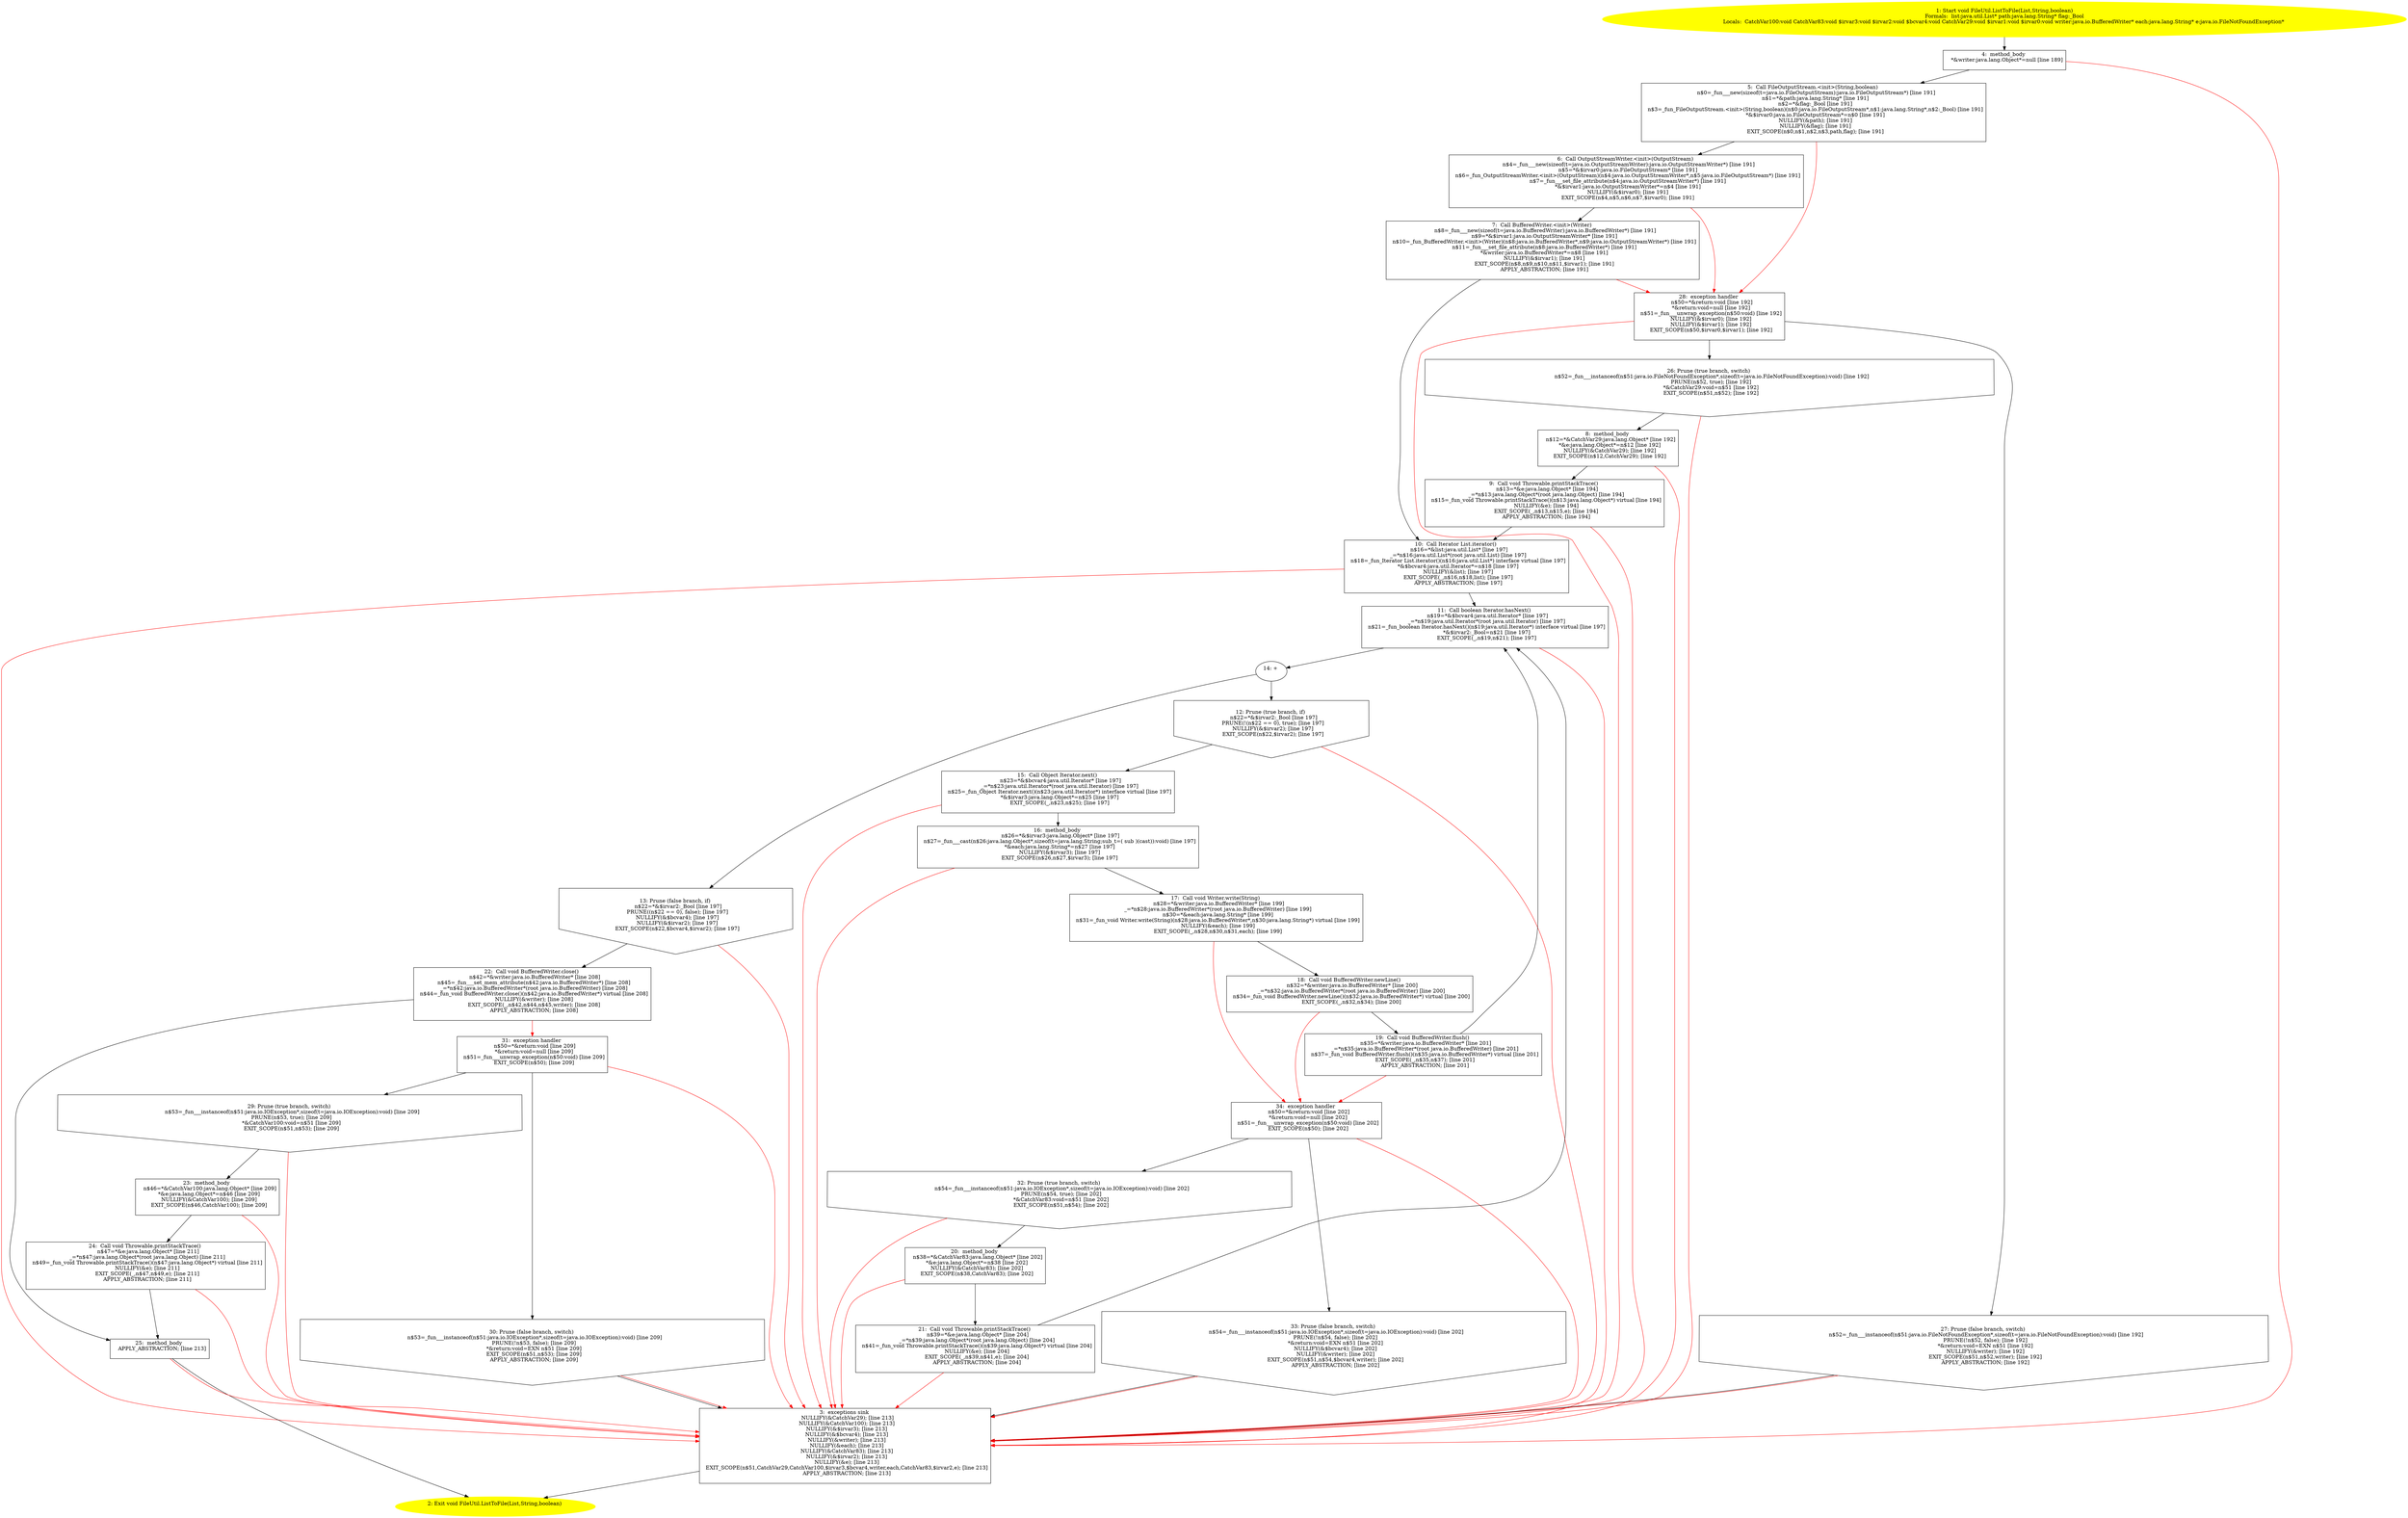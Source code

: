 /* @generated */
digraph cfg {
"com.dulishuo.util.FileUtil.ListToFile(java.util.List,java.lang.String,boolean):void.d28601994f10fabf56172f4384dc9c01_1" [label="1: Start void FileUtil.ListToFile(List,String,boolean)\nFormals:  list:java.util.List* path:java.lang.String* flag:_Bool\nLocals:  CatchVar100:void CatchVar83:void $irvar3:void $irvar2:void $bcvar4:void CatchVar29:void $irvar1:void $irvar0:void writer:java.io.BufferedWriter* each:java.lang.String* e:java.io.FileNotFoundException* \n  " color=yellow style=filled]
	

	 "com.dulishuo.util.FileUtil.ListToFile(java.util.List,java.lang.String,boolean):void.d28601994f10fabf56172f4384dc9c01_1" -> "com.dulishuo.util.FileUtil.ListToFile(java.util.List,java.lang.String,boolean):void.d28601994f10fabf56172f4384dc9c01_4" ;
"com.dulishuo.util.FileUtil.ListToFile(java.util.List,java.lang.String,boolean):void.d28601994f10fabf56172f4384dc9c01_2" [label="2: Exit void FileUtil.ListToFile(List,String,boolean) \n  " color=yellow style=filled]
	

"com.dulishuo.util.FileUtil.ListToFile(java.util.List,java.lang.String,boolean):void.d28601994f10fabf56172f4384dc9c01_3" [label="3:  exceptions sink \n   NULLIFY(&CatchVar29); [line 213]\n  NULLIFY(&CatchVar100); [line 213]\n  NULLIFY(&$irvar3); [line 213]\n  NULLIFY(&$bcvar4); [line 213]\n  NULLIFY(&writer); [line 213]\n  NULLIFY(&each); [line 213]\n  NULLIFY(&CatchVar83); [line 213]\n  NULLIFY(&$irvar2); [line 213]\n  NULLIFY(&e); [line 213]\n  EXIT_SCOPE(n$51,CatchVar29,CatchVar100,$irvar3,$bcvar4,writer,each,CatchVar83,$irvar2,e); [line 213]\n  APPLY_ABSTRACTION; [line 213]\n " shape="box"]
	

	 "com.dulishuo.util.FileUtil.ListToFile(java.util.List,java.lang.String,boolean):void.d28601994f10fabf56172f4384dc9c01_3" -> "com.dulishuo.util.FileUtil.ListToFile(java.util.List,java.lang.String,boolean):void.d28601994f10fabf56172f4384dc9c01_2" ;
"com.dulishuo.util.FileUtil.ListToFile(java.util.List,java.lang.String,boolean):void.d28601994f10fabf56172f4384dc9c01_4" [label="4:  method_body \n   *&writer:java.lang.Object*=null [line 189]\n " shape="box"]
	

	 "com.dulishuo.util.FileUtil.ListToFile(java.util.List,java.lang.String,boolean):void.d28601994f10fabf56172f4384dc9c01_4" -> "com.dulishuo.util.FileUtil.ListToFile(java.util.List,java.lang.String,boolean):void.d28601994f10fabf56172f4384dc9c01_5" ;
	 "com.dulishuo.util.FileUtil.ListToFile(java.util.List,java.lang.String,boolean):void.d28601994f10fabf56172f4384dc9c01_4" -> "com.dulishuo.util.FileUtil.ListToFile(java.util.List,java.lang.String,boolean):void.d28601994f10fabf56172f4384dc9c01_3" [color="red" ];
"com.dulishuo.util.FileUtil.ListToFile(java.util.List,java.lang.String,boolean):void.d28601994f10fabf56172f4384dc9c01_5" [label="5:  Call FileOutputStream.<init>(String,boolean) \n   n$0=_fun___new(sizeof(t=java.io.FileOutputStream):java.io.FileOutputStream*) [line 191]\n  n$1=*&path:java.lang.String* [line 191]\n  n$2=*&flag:_Bool [line 191]\n  n$3=_fun_FileOutputStream.<init>(String,boolean)(n$0:java.io.FileOutputStream*,n$1:java.lang.String*,n$2:_Bool) [line 191]\n  *&$irvar0:java.io.FileOutputStream*=n$0 [line 191]\n  NULLIFY(&path); [line 191]\n  NULLIFY(&flag); [line 191]\n  EXIT_SCOPE(n$0,n$1,n$2,n$3,path,flag); [line 191]\n " shape="box"]
	

	 "com.dulishuo.util.FileUtil.ListToFile(java.util.List,java.lang.String,boolean):void.d28601994f10fabf56172f4384dc9c01_5" -> "com.dulishuo.util.FileUtil.ListToFile(java.util.List,java.lang.String,boolean):void.d28601994f10fabf56172f4384dc9c01_6" ;
	 "com.dulishuo.util.FileUtil.ListToFile(java.util.List,java.lang.String,boolean):void.d28601994f10fabf56172f4384dc9c01_5" -> "com.dulishuo.util.FileUtil.ListToFile(java.util.List,java.lang.String,boolean):void.d28601994f10fabf56172f4384dc9c01_28" [color="red" ];
"com.dulishuo.util.FileUtil.ListToFile(java.util.List,java.lang.String,boolean):void.d28601994f10fabf56172f4384dc9c01_6" [label="6:  Call OutputStreamWriter.<init>(OutputStream) \n   n$4=_fun___new(sizeof(t=java.io.OutputStreamWriter):java.io.OutputStreamWriter*) [line 191]\n  n$5=*&$irvar0:java.io.FileOutputStream* [line 191]\n  n$6=_fun_OutputStreamWriter.<init>(OutputStream)(n$4:java.io.OutputStreamWriter*,n$5:java.io.FileOutputStream*) [line 191]\n  n$7=_fun___set_file_attribute(n$4:java.io.OutputStreamWriter*) [line 191]\n  *&$irvar1:java.io.OutputStreamWriter*=n$4 [line 191]\n  NULLIFY(&$irvar0); [line 191]\n  EXIT_SCOPE(n$4,n$5,n$6,n$7,$irvar0); [line 191]\n " shape="box"]
	

	 "com.dulishuo.util.FileUtil.ListToFile(java.util.List,java.lang.String,boolean):void.d28601994f10fabf56172f4384dc9c01_6" -> "com.dulishuo.util.FileUtil.ListToFile(java.util.List,java.lang.String,boolean):void.d28601994f10fabf56172f4384dc9c01_7" ;
	 "com.dulishuo.util.FileUtil.ListToFile(java.util.List,java.lang.String,boolean):void.d28601994f10fabf56172f4384dc9c01_6" -> "com.dulishuo.util.FileUtil.ListToFile(java.util.List,java.lang.String,boolean):void.d28601994f10fabf56172f4384dc9c01_28" [color="red" ];
"com.dulishuo.util.FileUtil.ListToFile(java.util.List,java.lang.String,boolean):void.d28601994f10fabf56172f4384dc9c01_7" [label="7:  Call BufferedWriter.<init>(Writer) \n   n$8=_fun___new(sizeof(t=java.io.BufferedWriter):java.io.BufferedWriter*) [line 191]\n  n$9=*&$irvar1:java.io.OutputStreamWriter* [line 191]\n  n$10=_fun_BufferedWriter.<init>(Writer)(n$8:java.io.BufferedWriter*,n$9:java.io.OutputStreamWriter*) [line 191]\n  n$11=_fun___set_file_attribute(n$8:java.io.BufferedWriter*) [line 191]\n  *&writer:java.io.BufferedWriter*=n$8 [line 191]\n  NULLIFY(&$irvar1); [line 191]\n  EXIT_SCOPE(n$8,n$9,n$10,n$11,$irvar1); [line 191]\n  APPLY_ABSTRACTION; [line 191]\n " shape="box"]
	

	 "com.dulishuo.util.FileUtil.ListToFile(java.util.List,java.lang.String,boolean):void.d28601994f10fabf56172f4384dc9c01_7" -> "com.dulishuo.util.FileUtil.ListToFile(java.util.List,java.lang.String,boolean):void.d28601994f10fabf56172f4384dc9c01_10" ;
	 "com.dulishuo.util.FileUtil.ListToFile(java.util.List,java.lang.String,boolean):void.d28601994f10fabf56172f4384dc9c01_7" -> "com.dulishuo.util.FileUtil.ListToFile(java.util.List,java.lang.String,boolean):void.d28601994f10fabf56172f4384dc9c01_28" [color="red" ];
"com.dulishuo.util.FileUtil.ListToFile(java.util.List,java.lang.String,boolean):void.d28601994f10fabf56172f4384dc9c01_8" [label="8:  method_body \n   n$12=*&CatchVar29:java.lang.Object* [line 192]\n  *&e:java.lang.Object*=n$12 [line 192]\n  NULLIFY(&CatchVar29); [line 192]\n  EXIT_SCOPE(n$12,CatchVar29); [line 192]\n " shape="box"]
	

	 "com.dulishuo.util.FileUtil.ListToFile(java.util.List,java.lang.String,boolean):void.d28601994f10fabf56172f4384dc9c01_8" -> "com.dulishuo.util.FileUtil.ListToFile(java.util.List,java.lang.String,boolean):void.d28601994f10fabf56172f4384dc9c01_9" ;
	 "com.dulishuo.util.FileUtil.ListToFile(java.util.List,java.lang.String,boolean):void.d28601994f10fabf56172f4384dc9c01_8" -> "com.dulishuo.util.FileUtil.ListToFile(java.util.List,java.lang.String,boolean):void.d28601994f10fabf56172f4384dc9c01_3" [color="red" ];
"com.dulishuo.util.FileUtil.ListToFile(java.util.List,java.lang.String,boolean):void.d28601994f10fabf56172f4384dc9c01_9" [label="9:  Call void Throwable.printStackTrace() \n   n$13=*&e:java.lang.Object* [line 194]\n  _=*n$13:java.lang.Object*(root java.lang.Object) [line 194]\n  n$15=_fun_void Throwable.printStackTrace()(n$13:java.lang.Object*) virtual [line 194]\n  NULLIFY(&e); [line 194]\n  EXIT_SCOPE(_,n$13,n$15,e); [line 194]\n  APPLY_ABSTRACTION; [line 194]\n " shape="box"]
	

	 "com.dulishuo.util.FileUtil.ListToFile(java.util.List,java.lang.String,boolean):void.d28601994f10fabf56172f4384dc9c01_9" -> "com.dulishuo.util.FileUtil.ListToFile(java.util.List,java.lang.String,boolean):void.d28601994f10fabf56172f4384dc9c01_10" ;
	 "com.dulishuo.util.FileUtil.ListToFile(java.util.List,java.lang.String,boolean):void.d28601994f10fabf56172f4384dc9c01_9" -> "com.dulishuo.util.FileUtil.ListToFile(java.util.List,java.lang.String,boolean):void.d28601994f10fabf56172f4384dc9c01_3" [color="red" ];
"com.dulishuo.util.FileUtil.ListToFile(java.util.List,java.lang.String,boolean):void.d28601994f10fabf56172f4384dc9c01_10" [label="10:  Call Iterator List.iterator() \n   n$16=*&list:java.util.List* [line 197]\n  _=*n$16:java.util.List*(root java.util.List) [line 197]\n  n$18=_fun_Iterator List.iterator()(n$16:java.util.List*) interface virtual [line 197]\n  *&$bcvar4:java.util.Iterator*=n$18 [line 197]\n  NULLIFY(&list); [line 197]\n  EXIT_SCOPE(_,n$16,n$18,list); [line 197]\n  APPLY_ABSTRACTION; [line 197]\n " shape="box"]
	

	 "com.dulishuo.util.FileUtil.ListToFile(java.util.List,java.lang.String,boolean):void.d28601994f10fabf56172f4384dc9c01_10" -> "com.dulishuo.util.FileUtil.ListToFile(java.util.List,java.lang.String,boolean):void.d28601994f10fabf56172f4384dc9c01_11" ;
	 "com.dulishuo.util.FileUtil.ListToFile(java.util.List,java.lang.String,boolean):void.d28601994f10fabf56172f4384dc9c01_10" -> "com.dulishuo.util.FileUtil.ListToFile(java.util.List,java.lang.String,boolean):void.d28601994f10fabf56172f4384dc9c01_3" [color="red" ];
"com.dulishuo.util.FileUtil.ListToFile(java.util.List,java.lang.String,boolean):void.d28601994f10fabf56172f4384dc9c01_11" [label="11:  Call boolean Iterator.hasNext() \n   n$19=*&$bcvar4:java.util.Iterator* [line 197]\n  _=*n$19:java.util.Iterator*(root java.util.Iterator) [line 197]\n  n$21=_fun_boolean Iterator.hasNext()(n$19:java.util.Iterator*) interface virtual [line 197]\n  *&$irvar2:_Bool=n$21 [line 197]\n  EXIT_SCOPE(_,n$19,n$21); [line 197]\n " shape="box"]
	

	 "com.dulishuo.util.FileUtil.ListToFile(java.util.List,java.lang.String,boolean):void.d28601994f10fabf56172f4384dc9c01_11" -> "com.dulishuo.util.FileUtil.ListToFile(java.util.List,java.lang.String,boolean):void.d28601994f10fabf56172f4384dc9c01_14" ;
	 "com.dulishuo.util.FileUtil.ListToFile(java.util.List,java.lang.String,boolean):void.d28601994f10fabf56172f4384dc9c01_11" -> "com.dulishuo.util.FileUtil.ListToFile(java.util.List,java.lang.String,boolean):void.d28601994f10fabf56172f4384dc9c01_3" [color="red" ];
"com.dulishuo.util.FileUtil.ListToFile(java.util.List,java.lang.String,boolean):void.d28601994f10fabf56172f4384dc9c01_12" [label="12: Prune (true branch, if) \n   n$22=*&$irvar2:_Bool [line 197]\n  PRUNE(!(n$22 == 0), true); [line 197]\n  NULLIFY(&$irvar2); [line 197]\n  EXIT_SCOPE(n$22,$irvar2); [line 197]\n " shape="invhouse"]
	

	 "com.dulishuo.util.FileUtil.ListToFile(java.util.List,java.lang.String,boolean):void.d28601994f10fabf56172f4384dc9c01_12" -> "com.dulishuo.util.FileUtil.ListToFile(java.util.List,java.lang.String,boolean):void.d28601994f10fabf56172f4384dc9c01_15" ;
	 "com.dulishuo.util.FileUtil.ListToFile(java.util.List,java.lang.String,boolean):void.d28601994f10fabf56172f4384dc9c01_12" -> "com.dulishuo.util.FileUtil.ListToFile(java.util.List,java.lang.String,boolean):void.d28601994f10fabf56172f4384dc9c01_3" [color="red" ];
"com.dulishuo.util.FileUtil.ListToFile(java.util.List,java.lang.String,boolean):void.d28601994f10fabf56172f4384dc9c01_13" [label="13: Prune (false branch, if) \n   n$22=*&$irvar2:_Bool [line 197]\n  PRUNE((n$22 == 0), false); [line 197]\n  NULLIFY(&$bcvar4); [line 197]\n  NULLIFY(&$irvar2); [line 197]\n  EXIT_SCOPE(n$22,$bcvar4,$irvar2); [line 197]\n " shape="invhouse"]
	

	 "com.dulishuo.util.FileUtil.ListToFile(java.util.List,java.lang.String,boolean):void.d28601994f10fabf56172f4384dc9c01_13" -> "com.dulishuo.util.FileUtil.ListToFile(java.util.List,java.lang.String,boolean):void.d28601994f10fabf56172f4384dc9c01_22" ;
	 "com.dulishuo.util.FileUtil.ListToFile(java.util.List,java.lang.String,boolean):void.d28601994f10fabf56172f4384dc9c01_13" -> "com.dulishuo.util.FileUtil.ListToFile(java.util.List,java.lang.String,boolean):void.d28601994f10fabf56172f4384dc9c01_3" [color="red" ];
"com.dulishuo.util.FileUtil.ListToFile(java.util.List,java.lang.String,boolean):void.d28601994f10fabf56172f4384dc9c01_14" [label="14: + \n  " ]
	

	 "com.dulishuo.util.FileUtil.ListToFile(java.util.List,java.lang.String,boolean):void.d28601994f10fabf56172f4384dc9c01_14" -> "com.dulishuo.util.FileUtil.ListToFile(java.util.List,java.lang.String,boolean):void.d28601994f10fabf56172f4384dc9c01_12" ;
	 "com.dulishuo.util.FileUtil.ListToFile(java.util.List,java.lang.String,boolean):void.d28601994f10fabf56172f4384dc9c01_14" -> "com.dulishuo.util.FileUtil.ListToFile(java.util.List,java.lang.String,boolean):void.d28601994f10fabf56172f4384dc9c01_13" ;
"com.dulishuo.util.FileUtil.ListToFile(java.util.List,java.lang.String,boolean):void.d28601994f10fabf56172f4384dc9c01_15" [label="15:  Call Object Iterator.next() \n   n$23=*&$bcvar4:java.util.Iterator* [line 197]\n  _=*n$23:java.util.Iterator*(root java.util.Iterator) [line 197]\n  n$25=_fun_Object Iterator.next()(n$23:java.util.Iterator*) interface virtual [line 197]\n  *&$irvar3:java.lang.Object*=n$25 [line 197]\n  EXIT_SCOPE(_,n$23,n$25); [line 197]\n " shape="box"]
	

	 "com.dulishuo.util.FileUtil.ListToFile(java.util.List,java.lang.String,boolean):void.d28601994f10fabf56172f4384dc9c01_15" -> "com.dulishuo.util.FileUtil.ListToFile(java.util.List,java.lang.String,boolean):void.d28601994f10fabf56172f4384dc9c01_16" ;
	 "com.dulishuo.util.FileUtil.ListToFile(java.util.List,java.lang.String,boolean):void.d28601994f10fabf56172f4384dc9c01_15" -> "com.dulishuo.util.FileUtil.ListToFile(java.util.List,java.lang.String,boolean):void.d28601994f10fabf56172f4384dc9c01_3" [color="red" ];
"com.dulishuo.util.FileUtil.ListToFile(java.util.List,java.lang.String,boolean):void.d28601994f10fabf56172f4384dc9c01_16" [label="16:  method_body \n   n$26=*&$irvar3:java.lang.Object* [line 197]\n  n$27=_fun___cast(n$26:java.lang.Object*,sizeof(t=java.lang.String;sub_t=( sub )(cast)):void) [line 197]\n  *&each:java.lang.String*=n$27 [line 197]\n  NULLIFY(&$irvar3); [line 197]\n  EXIT_SCOPE(n$26,n$27,$irvar3); [line 197]\n " shape="box"]
	

	 "com.dulishuo.util.FileUtil.ListToFile(java.util.List,java.lang.String,boolean):void.d28601994f10fabf56172f4384dc9c01_16" -> "com.dulishuo.util.FileUtil.ListToFile(java.util.List,java.lang.String,boolean):void.d28601994f10fabf56172f4384dc9c01_17" ;
	 "com.dulishuo.util.FileUtil.ListToFile(java.util.List,java.lang.String,boolean):void.d28601994f10fabf56172f4384dc9c01_16" -> "com.dulishuo.util.FileUtil.ListToFile(java.util.List,java.lang.String,boolean):void.d28601994f10fabf56172f4384dc9c01_3" [color="red" ];
"com.dulishuo.util.FileUtil.ListToFile(java.util.List,java.lang.String,boolean):void.d28601994f10fabf56172f4384dc9c01_17" [label="17:  Call void Writer.write(String) \n   n$28=*&writer:java.io.BufferedWriter* [line 199]\n  _=*n$28:java.io.BufferedWriter*(root java.io.BufferedWriter) [line 199]\n  n$30=*&each:java.lang.String* [line 199]\n  n$31=_fun_void Writer.write(String)(n$28:java.io.BufferedWriter*,n$30:java.lang.String*) virtual [line 199]\n  NULLIFY(&each); [line 199]\n  EXIT_SCOPE(_,n$28,n$30,n$31,each); [line 199]\n " shape="box"]
	

	 "com.dulishuo.util.FileUtil.ListToFile(java.util.List,java.lang.String,boolean):void.d28601994f10fabf56172f4384dc9c01_17" -> "com.dulishuo.util.FileUtil.ListToFile(java.util.List,java.lang.String,boolean):void.d28601994f10fabf56172f4384dc9c01_18" ;
	 "com.dulishuo.util.FileUtil.ListToFile(java.util.List,java.lang.String,boolean):void.d28601994f10fabf56172f4384dc9c01_17" -> "com.dulishuo.util.FileUtil.ListToFile(java.util.List,java.lang.String,boolean):void.d28601994f10fabf56172f4384dc9c01_34" [color="red" ];
"com.dulishuo.util.FileUtil.ListToFile(java.util.List,java.lang.String,boolean):void.d28601994f10fabf56172f4384dc9c01_18" [label="18:  Call void BufferedWriter.newLine() \n   n$32=*&writer:java.io.BufferedWriter* [line 200]\n  _=*n$32:java.io.BufferedWriter*(root java.io.BufferedWriter) [line 200]\n  n$34=_fun_void BufferedWriter.newLine()(n$32:java.io.BufferedWriter*) virtual [line 200]\n  EXIT_SCOPE(_,n$32,n$34); [line 200]\n " shape="box"]
	

	 "com.dulishuo.util.FileUtil.ListToFile(java.util.List,java.lang.String,boolean):void.d28601994f10fabf56172f4384dc9c01_18" -> "com.dulishuo.util.FileUtil.ListToFile(java.util.List,java.lang.String,boolean):void.d28601994f10fabf56172f4384dc9c01_19" ;
	 "com.dulishuo.util.FileUtil.ListToFile(java.util.List,java.lang.String,boolean):void.d28601994f10fabf56172f4384dc9c01_18" -> "com.dulishuo.util.FileUtil.ListToFile(java.util.List,java.lang.String,boolean):void.d28601994f10fabf56172f4384dc9c01_34" [color="red" ];
"com.dulishuo.util.FileUtil.ListToFile(java.util.List,java.lang.String,boolean):void.d28601994f10fabf56172f4384dc9c01_19" [label="19:  Call void BufferedWriter.flush() \n   n$35=*&writer:java.io.BufferedWriter* [line 201]\n  _=*n$35:java.io.BufferedWriter*(root java.io.BufferedWriter) [line 201]\n  n$37=_fun_void BufferedWriter.flush()(n$35:java.io.BufferedWriter*) virtual [line 201]\n  EXIT_SCOPE(_,n$35,n$37); [line 201]\n  APPLY_ABSTRACTION; [line 201]\n " shape="box"]
	

	 "com.dulishuo.util.FileUtil.ListToFile(java.util.List,java.lang.String,boolean):void.d28601994f10fabf56172f4384dc9c01_19" -> "com.dulishuo.util.FileUtil.ListToFile(java.util.List,java.lang.String,boolean):void.d28601994f10fabf56172f4384dc9c01_11" ;
	 "com.dulishuo.util.FileUtil.ListToFile(java.util.List,java.lang.String,boolean):void.d28601994f10fabf56172f4384dc9c01_19" -> "com.dulishuo.util.FileUtil.ListToFile(java.util.List,java.lang.String,boolean):void.d28601994f10fabf56172f4384dc9c01_34" [color="red" ];
"com.dulishuo.util.FileUtil.ListToFile(java.util.List,java.lang.String,boolean):void.d28601994f10fabf56172f4384dc9c01_20" [label="20:  method_body \n   n$38=*&CatchVar83:java.lang.Object* [line 202]\n  *&e:java.lang.Object*=n$38 [line 202]\n  NULLIFY(&CatchVar83); [line 202]\n  EXIT_SCOPE(n$38,CatchVar83); [line 202]\n " shape="box"]
	

	 "com.dulishuo.util.FileUtil.ListToFile(java.util.List,java.lang.String,boolean):void.d28601994f10fabf56172f4384dc9c01_20" -> "com.dulishuo.util.FileUtil.ListToFile(java.util.List,java.lang.String,boolean):void.d28601994f10fabf56172f4384dc9c01_21" ;
	 "com.dulishuo.util.FileUtil.ListToFile(java.util.List,java.lang.String,boolean):void.d28601994f10fabf56172f4384dc9c01_20" -> "com.dulishuo.util.FileUtil.ListToFile(java.util.List,java.lang.String,boolean):void.d28601994f10fabf56172f4384dc9c01_3" [color="red" ];
"com.dulishuo.util.FileUtil.ListToFile(java.util.List,java.lang.String,boolean):void.d28601994f10fabf56172f4384dc9c01_21" [label="21:  Call void Throwable.printStackTrace() \n   n$39=*&e:java.lang.Object* [line 204]\n  _=*n$39:java.lang.Object*(root java.lang.Object) [line 204]\n  n$41=_fun_void Throwable.printStackTrace()(n$39:java.lang.Object*) virtual [line 204]\n  NULLIFY(&e); [line 204]\n  EXIT_SCOPE(_,n$39,n$41,e); [line 204]\n  APPLY_ABSTRACTION; [line 204]\n " shape="box"]
	

	 "com.dulishuo.util.FileUtil.ListToFile(java.util.List,java.lang.String,boolean):void.d28601994f10fabf56172f4384dc9c01_21" -> "com.dulishuo.util.FileUtil.ListToFile(java.util.List,java.lang.String,boolean):void.d28601994f10fabf56172f4384dc9c01_11" ;
	 "com.dulishuo.util.FileUtil.ListToFile(java.util.List,java.lang.String,boolean):void.d28601994f10fabf56172f4384dc9c01_21" -> "com.dulishuo.util.FileUtil.ListToFile(java.util.List,java.lang.String,boolean):void.d28601994f10fabf56172f4384dc9c01_3" [color="red" ];
"com.dulishuo.util.FileUtil.ListToFile(java.util.List,java.lang.String,boolean):void.d28601994f10fabf56172f4384dc9c01_22" [label="22:  Call void BufferedWriter.close() \n   n$42=*&writer:java.io.BufferedWriter* [line 208]\n  n$45=_fun___set_mem_attribute(n$42:java.io.BufferedWriter*) [line 208]\n  _=*n$42:java.io.BufferedWriter*(root java.io.BufferedWriter) [line 208]\n  n$44=_fun_void BufferedWriter.close()(n$42:java.io.BufferedWriter*) virtual [line 208]\n  NULLIFY(&writer); [line 208]\n  EXIT_SCOPE(_,n$42,n$44,n$45,writer); [line 208]\n  APPLY_ABSTRACTION; [line 208]\n " shape="box"]
	

	 "com.dulishuo.util.FileUtil.ListToFile(java.util.List,java.lang.String,boolean):void.d28601994f10fabf56172f4384dc9c01_22" -> "com.dulishuo.util.FileUtil.ListToFile(java.util.List,java.lang.String,boolean):void.d28601994f10fabf56172f4384dc9c01_25" ;
	 "com.dulishuo.util.FileUtil.ListToFile(java.util.List,java.lang.String,boolean):void.d28601994f10fabf56172f4384dc9c01_22" -> "com.dulishuo.util.FileUtil.ListToFile(java.util.List,java.lang.String,boolean):void.d28601994f10fabf56172f4384dc9c01_31" [color="red" ];
"com.dulishuo.util.FileUtil.ListToFile(java.util.List,java.lang.String,boolean):void.d28601994f10fabf56172f4384dc9c01_23" [label="23:  method_body \n   n$46=*&CatchVar100:java.lang.Object* [line 209]\n  *&e:java.lang.Object*=n$46 [line 209]\n  NULLIFY(&CatchVar100); [line 209]\n  EXIT_SCOPE(n$46,CatchVar100); [line 209]\n " shape="box"]
	

	 "com.dulishuo.util.FileUtil.ListToFile(java.util.List,java.lang.String,boolean):void.d28601994f10fabf56172f4384dc9c01_23" -> "com.dulishuo.util.FileUtil.ListToFile(java.util.List,java.lang.String,boolean):void.d28601994f10fabf56172f4384dc9c01_24" ;
	 "com.dulishuo.util.FileUtil.ListToFile(java.util.List,java.lang.String,boolean):void.d28601994f10fabf56172f4384dc9c01_23" -> "com.dulishuo.util.FileUtil.ListToFile(java.util.List,java.lang.String,boolean):void.d28601994f10fabf56172f4384dc9c01_3" [color="red" ];
"com.dulishuo.util.FileUtil.ListToFile(java.util.List,java.lang.String,boolean):void.d28601994f10fabf56172f4384dc9c01_24" [label="24:  Call void Throwable.printStackTrace() \n   n$47=*&e:java.lang.Object* [line 211]\n  _=*n$47:java.lang.Object*(root java.lang.Object) [line 211]\n  n$49=_fun_void Throwable.printStackTrace()(n$47:java.lang.Object*) virtual [line 211]\n  NULLIFY(&e); [line 211]\n  EXIT_SCOPE(_,n$47,n$49,e); [line 211]\n  APPLY_ABSTRACTION; [line 211]\n " shape="box"]
	

	 "com.dulishuo.util.FileUtil.ListToFile(java.util.List,java.lang.String,boolean):void.d28601994f10fabf56172f4384dc9c01_24" -> "com.dulishuo.util.FileUtil.ListToFile(java.util.List,java.lang.String,boolean):void.d28601994f10fabf56172f4384dc9c01_25" ;
	 "com.dulishuo.util.FileUtil.ListToFile(java.util.List,java.lang.String,boolean):void.d28601994f10fabf56172f4384dc9c01_24" -> "com.dulishuo.util.FileUtil.ListToFile(java.util.List,java.lang.String,boolean):void.d28601994f10fabf56172f4384dc9c01_3" [color="red" ];
"com.dulishuo.util.FileUtil.ListToFile(java.util.List,java.lang.String,boolean):void.d28601994f10fabf56172f4384dc9c01_25" [label="25:  method_body \n   APPLY_ABSTRACTION; [line 213]\n " shape="box"]
	

	 "com.dulishuo.util.FileUtil.ListToFile(java.util.List,java.lang.String,boolean):void.d28601994f10fabf56172f4384dc9c01_25" -> "com.dulishuo.util.FileUtil.ListToFile(java.util.List,java.lang.String,boolean):void.d28601994f10fabf56172f4384dc9c01_2" ;
	 "com.dulishuo.util.FileUtil.ListToFile(java.util.List,java.lang.String,boolean):void.d28601994f10fabf56172f4384dc9c01_25" -> "com.dulishuo.util.FileUtil.ListToFile(java.util.List,java.lang.String,boolean):void.d28601994f10fabf56172f4384dc9c01_3" [color="red" ];
"com.dulishuo.util.FileUtil.ListToFile(java.util.List,java.lang.String,boolean):void.d28601994f10fabf56172f4384dc9c01_26" [label="26: Prune (true branch, switch) \n   n$52=_fun___instanceof(n$51:java.io.FileNotFoundException*,sizeof(t=java.io.FileNotFoundException):void) [line 192]\n  PRUNE(n$52, true); [line 192]\n  *&CatchVar29:void=n$51 [line 192]\n  EXIT_SCOPE(n$51,n$52); [line 192]\n " shape="invhouse"]
	

	 "com.dulishuo.util.FileUtil.ListToFile(java.util.List,java.lang.String,boolean):void.d28601994f10fabf56172f4384dc9c01_26" -> "com.dulishuo.util.FileUtil.ListToFile(java.util.List,java.lang.String,boolean):void.d28601994f10fabf56172f4384dc9c01_8" ;
	 "com.dulishuo.util.FileUtil.ListToFile(java.util.List,java.lang.String,boolean):void.d28601994f10fabf56172f4384dc9c01_26" -> "com.dulishuo.util.FileUtil.ListToFile(java.util.List,java.lang.String,boolean):void.d28601994f10fabf56172f4384dc9c01_3" [color="red" ];
"com.dulishuo.util.FileUtil.ListToFile(java.util.List,java.lang.String,boolean):void.d28601994f10fabf56172f4384dc9c01_27" [label="27: Prune (false branch, switch) \n   n$52=_fun___instanceof(n$51:java.io.FileNotFoundException*,sizeof(t=java.io.FileNotFoundException):void) [line 192]\n  PRUNE(!n$52, false); [line 192]\n  *&return:void=EXN n$51 [line 192]\n  NULLIFY(&writer); [line 192]\n  EXIT_SCOPE(n$51,n$52,writer); [line 192]\n  APPLY_ABSTRACTION; [line 192]\n " shape="invhouse"]
	

	 "com.dulishuo.util.FileUtil.ListToFile(java.util.List,java.lang.String,boolean):void.d28601994f10fabf56172f4384dc9c01_27" -> "com.dulishuo.util.FileUtil.ListToFile(java.util.List,java.lang.String,boolean):void.d28601994f10fabf56172f4384dc9c01_3" ;
	 "com.dulishuo.util.FileUtil.ListToFile(java.util.List,java.lang.String,boolean):void.d28601994f10fabf56172f4384dc9c01_27" -> "com.dulishuo.util.FileUtil.ListToFile(java.util.List,java.lang.String,boolean):void.d28601994f10fabf56172f4384dc9c01_3" [color="red" ];
"com.dulishuo.util.FileUtil.ListToFile(java.util.List,java.lang.String,boolean):void.d28601994f10fabf56172f4384dc9c01_28" [label="28:  exception handler \n   n$50=*&return:void [line 192]\n  *&return:void=null [line 192]\n  n$51=_fun___unwrap_exception(n$50:void) [line 192]\n  NULLIFY(&$irvar0); [line 192]\n  NULLIFY(&$irvar1); [line 192]\n  EXIT_SCOPE(n$50,$irvar0,$irvar1); [line 192]\n " shape="box"]
	

	 "com.dulishuo.util.FileUtil.ListToFile(java.util.List,java.lang.String,boolean):void.d28601994f10fabf56172f4384dc9c01_28" -> "com.dulishuo.util.FileUtil.ListToFile(java.util.List,java.lang.String,boolean):void.d28601994f10fabf56172f4384dc9c01_26" ;
	 "com.dulishuo.util.FileUtil.ListToFile(java.util.List,java.lang.String,boolean):void.d28601994f10fabf56172f4384dc9c01_28" -> "com.dulishuo.util.FileUtil.ListToFile(java.util.List,java.lang.String,boolean):void.d28601994f10fabf56172f4384dc9c01_27" ;
	 "com.dulishuo.util.FileUtil.ListToFile(java.util.List,java.lang.String,boolean):void.d28601994f10fabf56172f4384dc9c01_28" -> "com.dulishuo.util.FileUtil.ListToFile(java.util.List,java.lang.String,boolean):void.d28601994f10fabf56172f4384dc9c01_3" [color="red" ];
"com.dulishuo.util.FileUtil.ListToFile(java.util.List,java.lang.String,boolean):void.d28601994f10fabf56172f4384dc9c01_29" [label="29: Prune (true branch, switch) \n   n$53=_fun___instanceof(n$51:java.io.IOException*,sizeof(t=java.io.IOException):void) [line 209]\n  PRUNE(n$53, true); [line 209]\n  *&CatchVar100:void=n$51 [line 209]\n  EXIT_SCOPE(n$51,n$53); [line 209]\n " shape="invhouse"]
	

	 "com.dulishuo.util.FileUtil.ListToFile(java.util.List,java.lang.String,boolean):void.d28601994f10fabf56172f4384dc9c01_29" -> "com.dulishuo.util.FileUtil.ListToFile(java.util.List,java.lang.String,boolean):void.d28601994f10fabf56172f4384dc9c01_23" ;
	 "com.dulishuo.util.FileUtil.ListToFile(java.util.List,java.lang.String,boolean):void.d28601994f10fabf56172f4384dc9c01_29" -> "com.dulishuo.util.FileUtil.ListToFile(java.util.List,java.lang.String,boolean):void.d28601994f10fabf56172f4384dc9c01_3" [color="red" ];
"com.dulishuo.util.FileUtil.ListToFile(java.util.List,java.lang.String,boolean):void.d28601994f10fabf56172f4384dc9c01_30" [label="30: Prune (false branch, switch) \n   n$53=_fun___instanceof(n$51:java.io.IOException*,sizeof(t=java.io.IOException):void) [line 209]\n  PRUNE(!n$53, false); [line 209]\n  *&return:void=EXN n$51 [line 209]\n  EXIT_SCOPE(n$51,n$53); [line 209]\n  APPLY_ABSTRACTION; [line 209]\n " shape="invhouse"]
	

	 "com.dulishuo.util.FileUtil.ListToFile(java.util.List,java.lang.String,boolean):void.d28601994f10fabf56172f4384dc9c01_30" -> "com.dulishuo.util.FileUtil.ListToFile(java.util.List,java.lang.String,boolean):void.d28601994f10fabf56172f4384dc9c01_3" ;
	 "com.dulishuo.util.FileUtil.ListToFile(java.util.List,java.lang.String,boolean):void.d28601994f10fabf56172f4384dc9c01_30" -> "com.dulishuo.util.FileUtil.ListToFile(java.util.List,java.lang.String,boolean):void.d28601994f10fabf56172f4384dc9c01_3" [color="red" ];
"com.dulishuo.util.FileUtil.ListToFile(java.util.List,java.lang.String,boolean):void.d28601994f10fabf56172f4384dc9c01_31" [label="31:  exception handler \n   n$50=*&return:void [line 209]\n  *&return:void=null [line 209]\n  n$51=_fun___unwrap_exception(n$50:void) [line 209]\n  EXIT_SCOPE(n$50); [line 209]\n " shape="box"]
	

	 "com.dulishuo.util.FileUtil.ListToFile(java.util.List,java.lang.String,boolean):void.d28601994f10fabf56172f4384dc9c01_31" -> "com.dulishuo.util.FileUtil.ListToFile(java.util.List,java.lang.String,boolean):void.d28601994f10fabf56172f4384dc9c01_29" ;
	 "com.dulishuo.util.FileUtil.ListToFile(java.util.List,java.lang.String,boolean):void.d28601994f10fabf56172f4384dc9c01_31" -> "com.dulishuo.util.FileUtil.ListToFile(java.util.List,java.lang.String,boolean):void.d28601994f10fabf56172f4384dc9c01_30" ;
	 "com.dulishuo.util.FileUtil.ListToFile(java.util.List,java.lang.String,boolean):void.d28601994f10fabf56172f4384dc9c01_31" -> "com.dulishuo.util.FileUtil.ListToFile(java.util.List,java.lang.String,boolean):void.d28601994f10fabf56172f4384dc9c01_3" [color="red" ];
"com.dulishuo.util.FileUtil.ListToFile(java.util.List,java.lang.String,boolean):void.d28601994f10fabf56172f4384dc9c01_32" [label="32: Prune (true branch, switch) \n   n$54=_fun___instanceof(n$51:java.io.IOException*,sizeof(t=java.io.IOException):void) [line 202]\n  PRUNE(n$54, true); [line 202]\n  *&CatchVar83:void=n$51 [line 202]\n  EXIT_SCOPE(n$51,n$54); [line 202]\n " shape="invhouse"]
	

	 "com.dulishuo.util.FileUtil.ListToFile(java.util.List,java.lang.String,boolean):void.d28601994f10fabf56172f4384dc9c01_32" -> "com.dulishuo.util.FileUtil.ListToFile(java.util.List,java.lang.String,boolean):void.d28601994f10fabf56172f4384dc9c01_20" ;
	 "com.dulishuo.util.FileUtil.ListToFile(java.util.List,java.lang.String,boolean):void.d28601994f10fabf56172f4384dc9c01_32" -> "com.dulishuo.util.FileUtil.ListToFile(java.util.List,java.lang.String,boolean):void.d28601994f10fabf56172f4384dc9c01_3" [color="red" ];
"com.dulishuo.util.FileUtil.ListToFile(java.util.List,java.lang.String,boolean):void.d28601994f10fabf56172f4384dc9c01_33" [label="33: Prune (false branch, switch) \n   n$54=_fun___instanceof(n$51:java.io.IOException*,sizeof(t=java.io.IOException):void) [line 202]\n  PRUNE(!n$54, false); [line 202]\n  *&return:void=EXN n$51 [line 202]\n  NULLIFY(&$bcvar4); [line 202]\n  NULLIFY(&writer); [line 202]\n  EXIT_SCOPE(n$51,n$54,$bcvar4,writer); [line 202]\n  APPLY_ABSTRACTION; [line 202]\n " shape="invhouse"]
	

	 "com.dulishuo.util.FileUtil.ListToFile(java.util.List,java.lang.String,boolean):void.d28601994f10fabf56172f4384dc9c01_33" -> "com.dulishuo.util.FileUtil.ListToFile(java.util.List,java.lang.String,boolean):void.d28601994f10fabf56172f4384dc9c01_3" ;
	 "com.dulishuo.util.FileUtil.ListToFile(java.util.List,java.lang.String,boolean):void.d28601994f10fabf56172f4384dc9c01_33" -> "com.dulishuo.util.FileUtil.ListToFile(java.util.List,java.lang.String,boolean):void.d28601994f10fabf56172f4384dc9c01_3" [color="red" ];
"com.dulishuo.util.FileUtil.ListToFile(java.util.List,java.lang.String,boolean):void.d28601994f10fabf56172f4384dc9c01_34" [label="34:  exception handler \n   n$50=*&return:void [line 202]\n  *&return:void=null [line 202]\n  n$51=_fun___unwrap_exception(n$50:void) [line 202]\n  EXIT_SCOPE(n$50); [line 202]\n " shape="box"]
	

	 "com.dulishuo.util.FileUtil.ListToFile(java.util.List,java.lang.String,boolean):void.d28601994f10fabf56172f4384dc9c01_34" -> "com.dulishuo.util.FileUtil.ListToFile(java.util.List,java.lang.String,boolean):void.d28601994f10fabf56172f4384dc9c01_32" ;
	 "com.dulishuo.util.FileUtil.ListToFile(java.util.List,java.lang.String,boolean):void.d28601994f10fabf56172f4384dc9c01_34" -> "com.dulishuo.util.FileUtil.ListToFile(java.util.List,java.lang.String,boolean):void.d28601994f10fabf56172f4384dc9c01_33" ;
	 "com.dulishuo.util.FileUtil.ListToFile(java.util.List,java.lang.String,boolean):void.d28601994f10fabf56172f4384dc9c01_34" -> "com.dulishuo.util.FileUtil.ListToFile(java.util.List,java.lang.String,boolean):void.d28601994f10fabf56172f4384dc9c01_3" [color="red" ];
}

